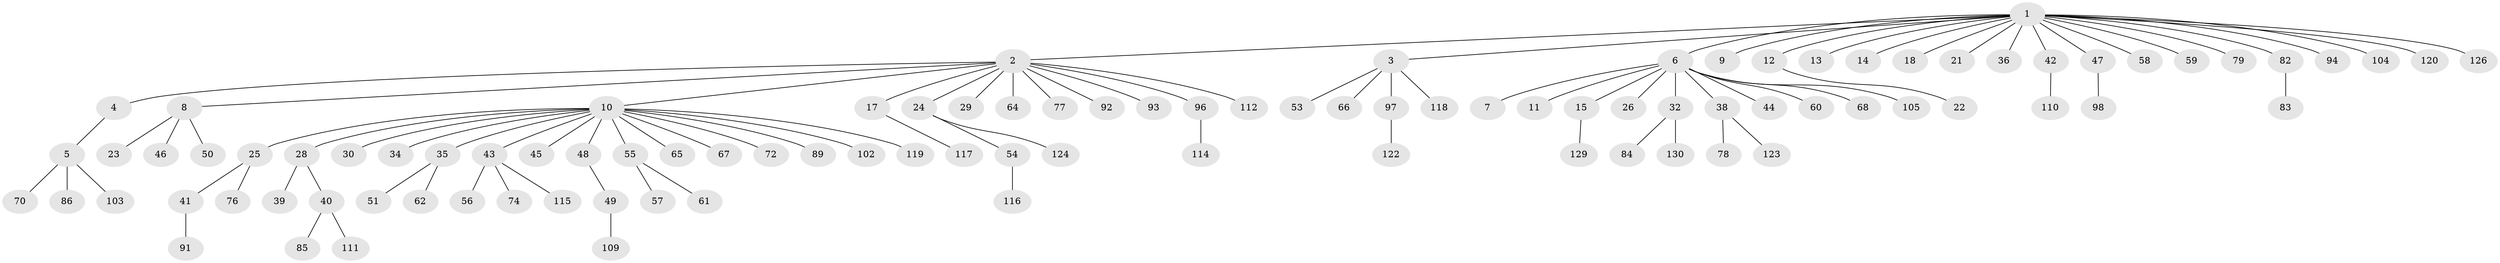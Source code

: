 // Generated by graph-tools (version 1.1) at 2025/23/03/03/25 07:23:52]
// undirected, 100 vertices, 99 edges
graph export_dot {
graph [start="1"]
  node [color=gray90,style=filled];
  1 [super="+27"];
  2 [super="+125"];
  3 [super="+31"];
  4;
  5 [super="+20"];
  6 [super="+16"];
  7;
  8 [super="+80"];
  9;
  10 [super="+37"];
  11;
  12 [super="+108"];
  13 [super="+19"];
  14;
  15;
  17 [super="+52"];
  18;
  21;
  22 [super="+33"];
  23;
  24;
  25;
  26;
  28 [super="+71"];
  29;
  30;
  32 [super="+81"];
  34;
  35 [super="+88"];
  36;
  38 [super="+99"];
  39 [super="+127"];
  40 [super="+75"];
  41 [super="+73"];
  42 [super="+63"];
  43 [super="+69"];
  44 [super="+90"];
  45;
  46;
  47;
  48 [super="+113"];
  49;
  50;
  51;
  53;
  54 [super="+95"];
  55 [super="+107"];
  56 [super="+128"];
  57;
  58;
  59;
  60;
  61;
  62;
  64;
  65;
  66;
  67;
  68;
  70;
  72 [super="+87"];
  74 [super="+121"];
  76;
  77;
  78;
  79;
  82;
  83 [super="+100"];
  84;
  85;
  86;
  89;
  91;
  92 [super="+106"];
  93;
  94;
  96;
  97 [super="+101"];
  98;
  102;
  103;
  104;
  105;
  109;
  110;
  111;
  112;
  114;
  115;
  116;
  117;
  118;
  119;
  120;
  122;
  123;
  124;
  126;
  129;
  130;
  1 -- 2;
  1 -- 3;
  1 -- 6;
  1 -- 9;
  1 -- 12;
  1 -- 13;
  1 -- 14;
  1 -- 18;
  1 -- 21;
  1 -- 36;
  1 -- 42;
  1 -- 47;
  1 -- 58;
  1 -- 59;
  1 -- 79;
  1 -- 82;
  1 -- 94;
  1 -- 104;
  1 -- 120;
  1 -- 126;
  2 -- 4;
  2 -- 8;
  2 -- 10;
  2 -- 17;
  2 -- 24;
  2 -- 29;
  2 -- 64;
  2 -- 77;
  2 -- 92;
  2 -- 93;
  2 -- 96;
  2 -- 112;
  3 -- 53;
  3 -- 66;
  3 -- 118;
  3 -- 97;
  4 -- 5;
  5 -- 70;
  5 -- 86;
  5 -- 103;
  6 -- 7;
  6 -- 11;
  6 -- 15;
  6 -- 26;
  6 -- 32;
  6 -- 38;
  6 -- 44;
  6 -- 60;
  6 -- 68;
  6 -- 105;
  8 -- 23;
  8 -- 46;
  8 -- 50;
  10 -- 25;
  10 -- 28;
  10 -- 30;
  10 -- 34;
  10 -- 35;
  10 -- 43;
  10 -- 45;
  10 -- 48;
  10 -- 55;
  10 -- 65;
  10 -- 67;
  10 -- 72;
  10 -- 89;
  10 -- 102;
  10 -- 119;
  12 -- 22;
  15 -- 129;
  17 -- 117;
  24 -- 54;
  24 -- 124;
  25 -- 41;
  25 -- 76;
  28 -- 39;
  28 -- 40;
  32 -- 84;
  32 -- 130;
  35 -- 51;
  35 -- 62;
  38 -- 78;
  38 -- 123;
  40 -- 85;
  40 -- 111;
  41 -- 91;
  42 -- 110;
  43 -- 56;
  43 -- 74;
  43 -- 115;
  47 -- 98;
  48 -- 49;
  49 -- 109;
  54 -- 116;
  55 -- 57;
  55 -- 61;
  82 -- 83;
  96 -- 114;
  97 -- 122;
}
